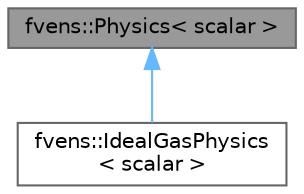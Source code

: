 digraph "fvens::Physics&lt; scalar &gt;"
{
 // LATEX_PDF_SIZE
  bgcolor="transparent";
  edge [fontname=Helvetica,fontsize=10,labelfontname=Helvetica,labelfontsize=10];
  node [fontname=Helvetica,fontsize=10,shape=box,height=0.2,width=0.4];
  Node1 [id="Node000001",label="fvens::Physics\< scalar \>",height=0.2,width=0.4,color="gray40", fillcolor="grey60", style="filled", fontcolor="black",tooltip="Abstract class providing analytical fluxes and their Jacobians etc."];
  Node1 -> Node2 [id="edge1_Node000001_Node000002",dir="back",color="steelblue1",style="solid",tooltip=" "];
  Node2 [id="Node000002",label="fvens::IdealGasPhysics\l\< scalar \>",height=0.2,width=0.4,color="gray40", fillcolor="white", style="filled",URL="$classfvens_1_1IdealGasPhysics.html",tooltip="Flow-physics-related computation for single-phase ideal gas."];
}
